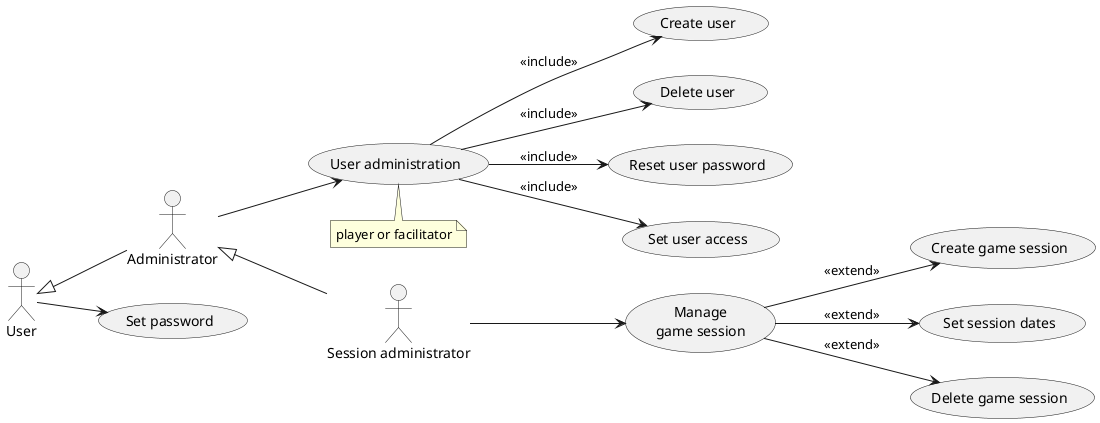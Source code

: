 @startuml
left to right direction

"Session administrator" as SA
User <|-- Administrator
Administrator <|-- SA

User --> (Set password)

Administrator --> (User administration)
note bottom
  player or facilitator
end note

(User administration) --> (Create user) : << include >>
(User administration) --> (Delete user) : << include >>
(User administration) --> (Reset user password) : << include >>
(User administration) --> (Set user access) : << include >>

"Manage\ngame session" as (Manage)
SA --> Manage
Manage --> (Create game session) : << extend >>
Manage --> (Set session dates) : << extend >>
Manage --> (Delete game session) : << extend >>

@enduml
